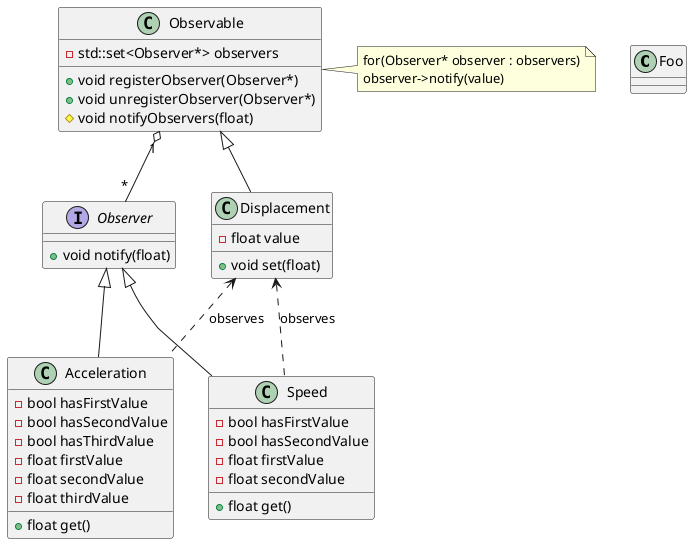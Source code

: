 TODO: Create class diagram...

@startuml

class Foo {
}

class Observable{
    -std::set<Observer*> observers
    +void registerObserver(Observer*)
    +void unregisterObserver(Observer*)
    #void notifyObservers(float)
}

class Observable
note right: for(Observer* observer : observers)\nobserver->notify(value)


interface Observer{
    +void notify(float)
}

class Displacement{
    -float value
    +void set(float)
}

class Acceleration{
    -bool hasFirstValue
    -bool hasSecondValue
    -bool hasThirdValue
    -float firstValue
    -float secondValue
    -float thirdValue
    +float get()
}

class Speed{
    -bool hasFirstValue
        -bool hasSecondValue
        -float firstValue
        -float secondValue
        +float get()
}

Observable <|-- Displacement
Observable "1" o-- "*" Observer
Observer <|-- Acceleration
Observer <|-- Speed
Displacement <.. Acceleration : observes
Displacement <.. Speed : observes



@enduml
